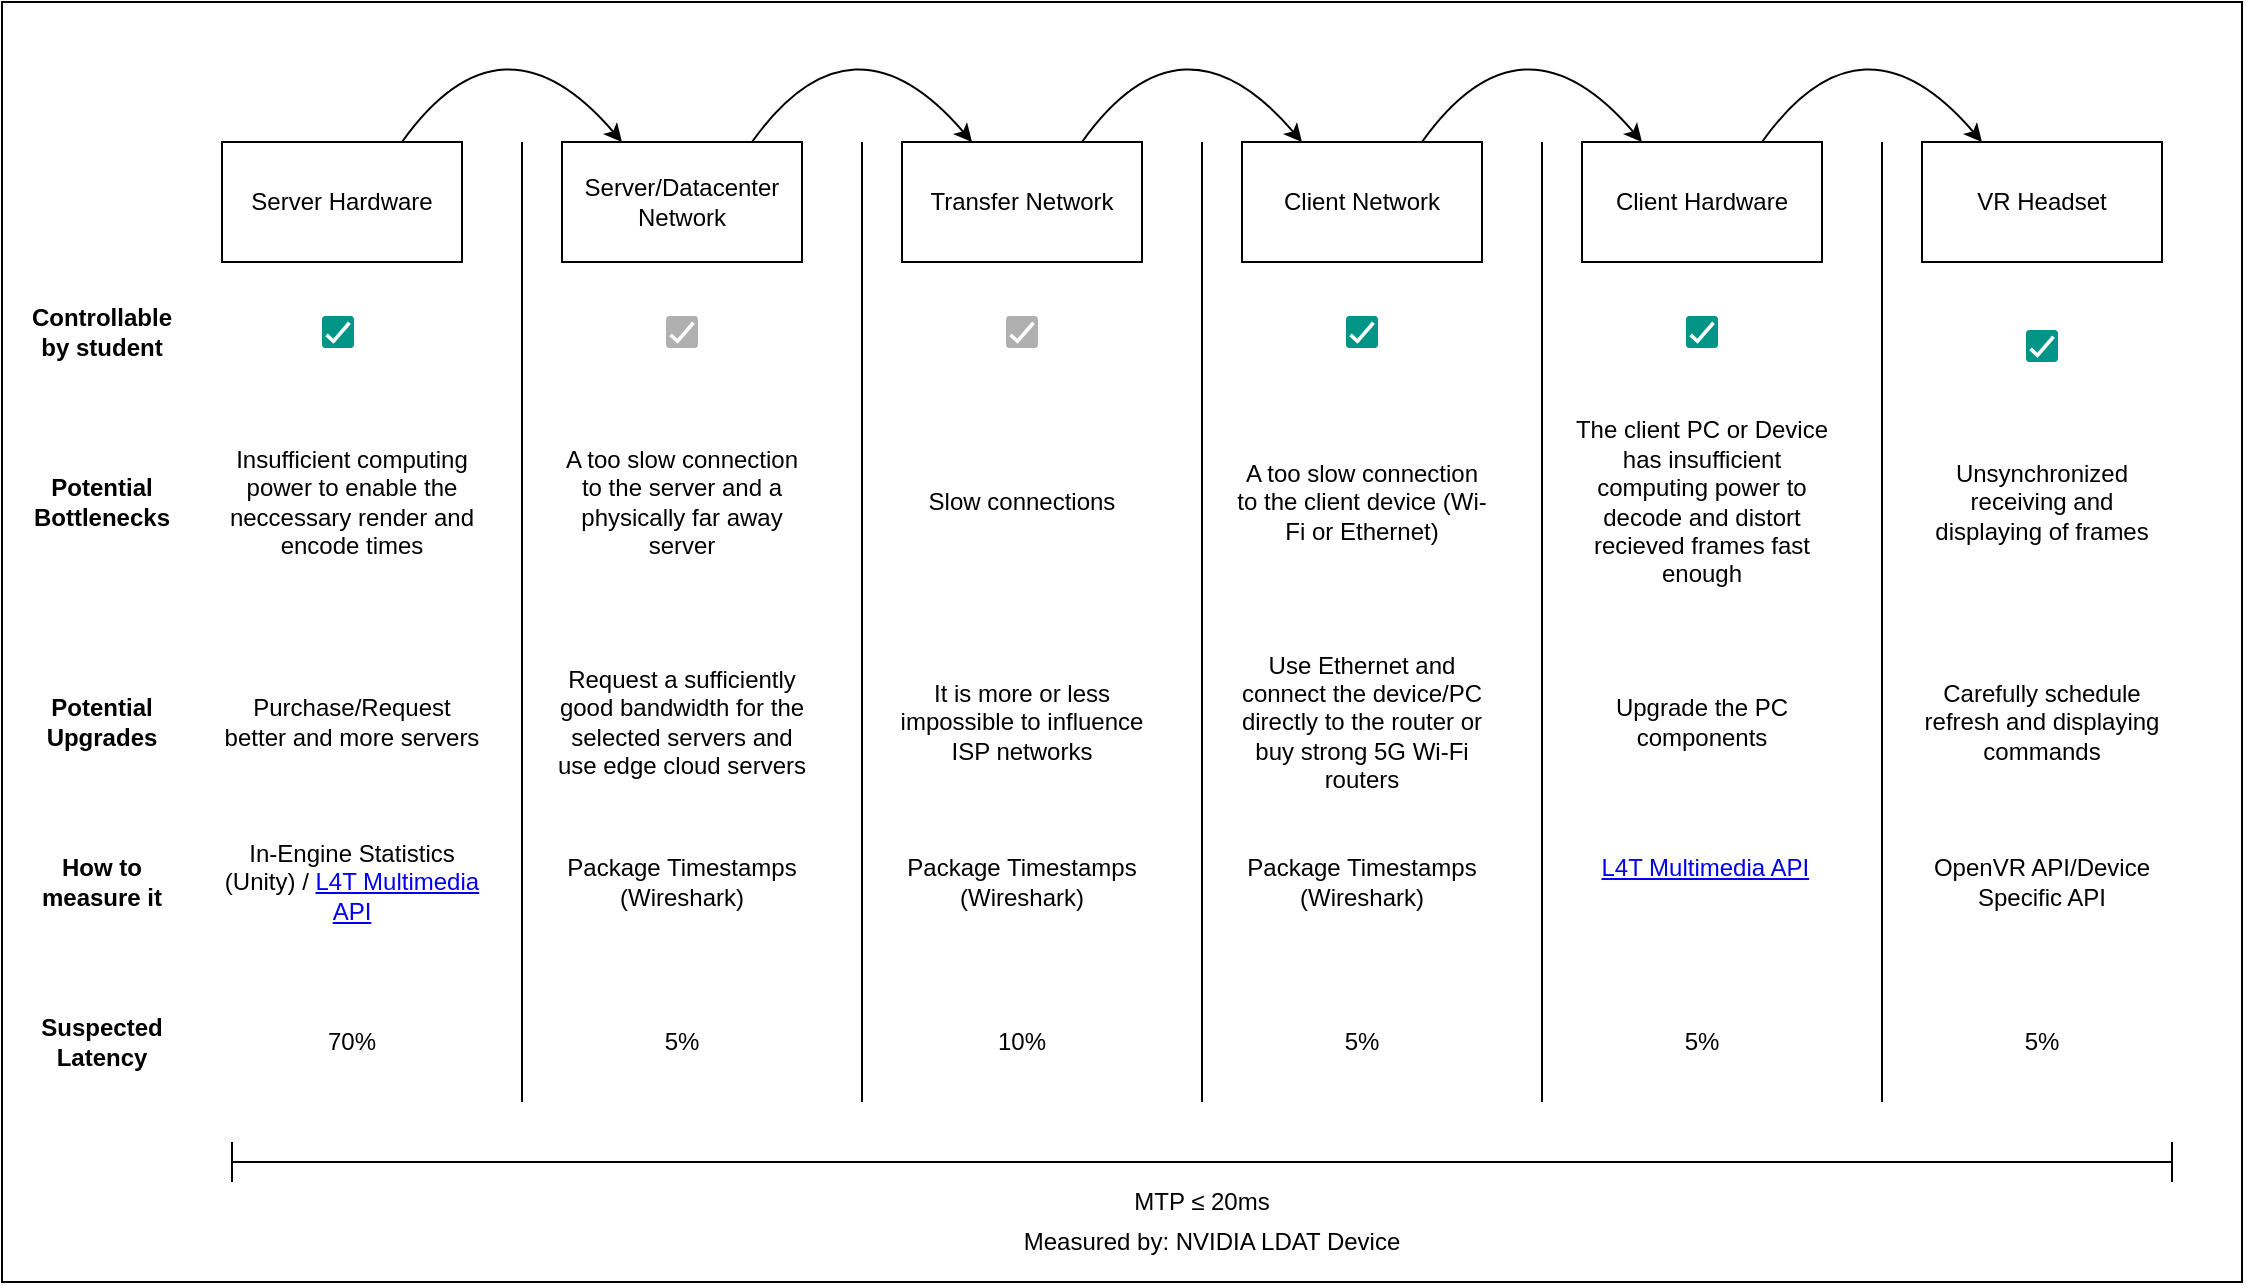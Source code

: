 <mxfile version="13.4.5" type="device"><diagram id="y-oj2zkLZZu2A5FHLkty" name="Page-1"><mxGraphModel dx="2272" dy="735" grid="1" gridSize="10" guides="1" tooltips="1" connect="1" arrows="1" fold="1" page="1" pageScale="1" pageWidth="850" pageHeight="1100" math="0" shadow="0"><root><mxCell id="0"/><mxCell id="1" parent="0"/><mxCell id="PkPkPgOYo2pzOUE8t-4g-73" value="" style="rounded=0;whiteSpace=wrap;html=1;fillColor=#ffffff;gradientColor=none;" parent="1" vertex="1"><mxGeometry x="-60" y="50" width="1120" height="640" as="geometry"/></mxCell><mxCell id="PkPkPgOYo2pzOUE8t-4g-1" value="Server Hardware" style="rounded=0;whiteSpace=wrap;html=1;" parent="1" vertex="1"><mxGeometry x="50" y="120" width="120" height="60" as="geometry"/></mxCell><mxCell id="PkPkPgOYo2pzOUE8t-4g-2" value="Server/Datacenter Network" style="rounded=0;whiteSpace=wrap;html=1;" parent="1" vertex="1"><mxGeometry x="220" y="120" width="120" height="60" as="geometry"/></mxCell><mxCell id="PkPkPgOYo2pzOUE8t-4g-3" value="Transfer Network" style="rounded=0;whiteSpace=wrap;html=1;" parent="1" vertex="1"><mxGeometry x="390" y="120" width="120" height="60" as="geometry"/></mxCell><mxCell id="PkPkPgOYo2pzOUE8t-4g-4" value="Client Network" style="rounded=0;whiteSpace=wrap;html=1;" parent="1" vertex="1"><mxGeometry x="560" y="120" width="120" height="60" as="geometry"/></mxCell><mxCell id="PkPkPgOYo2pzOUE8t-4g-5" value="Client Hardware" style="rounded=0;whiteSpace=wrap;html=1;" parent="1" vertex="1"><mxGeometry x="730" y="120" width="120" height="60" as="geometry"/></mxCell><mxCell id="PkPkPgOYo2pzOUE8t-4g-6" value="VR Headset" style="rounded=0;whiteSpace=wrap;html=1;" parent="1" vertex="1"><mxGeometry x="900" y="120" width="120" height="60" as="geometry"/></mxCell><mxCell id="PkPkPgOYo2pzOUE8t-4g-8" value="" style="curved=1;endArrow=classic;html=1;entryX=0.25;entryY=0;entryDx=0;entryDy=0;exitX=0.75;exitY=0;exitDx=0;exitDy=0;" parent="1" source="PkPkPgOYo2pzOUE8t-4g-1" target="PkPkPgOYo2pzOUE8t-4g-2" edge="1"><mxGeometry width="50" height="50" relative="1" as="geometry"><mxPoint x="180" y="120" as="sourcePoint"/><mxPoint x="230" y="70" as="targetPoint"/><Array as="points"><mxPoint x="190" y="50"/></Array></mxGeometry></mxCell><mxCell id="PkPkPgOYo2pzOUE8t-4g-14" value="" style="curved=1;endArrow=classic;html=1;entryX=0.25;entryY=0;entryDx=0;entryDy=0;exitX=0.75;exitY=0;exitDx=0;exitDy=0;" parent="1" edge="1"><mxGeometry width="50" height="50" relative="1" as="geometry"><mxPoint x="315" y="120" as="sourcePoint"/><mxPoint x="425" y="120" as="targetPoint"/><Array as="points"><mxPoint x="365" y="50"/></Array></mxGeometry></mxCell><mxCell id="PkPkPgOYo2pzOUE8t-4g-15" value="" style="curved=1;endArrow=classic;html=1;entryX=0.25;entryY=0;entryDx=0;entryDy=0;exitX=0.75;exitY=0;exitDx=0;exitDy=0;" parent="1" edge="1"><mxGeometry width="50" height="50" relative="1" as="geometry"><mxPoint x="480" y="120" as="sourcePoint"/><mxPoint x="590" y="120" as="targetPoint"/><Array as="points"><mxPoint x="530" y="50"/></Array></mxGeometry></mxCell><mxCell id="PkPkPgOYo2pzOUE8t-4g-16" value="" style="curved=1;endArrow=classic;html=1;entryX=0.25;entryY=0;entryDx=0;entryDy=0;exitX=0.75;exitY=0;exitDx=0;exitDy=0;" parent="1" edge="1"><mxGeometry width="50" height="50" relative="1" as="geometry"><mxPoint x="650" y="120" as="sourcePoint"/><mxPoint x="760" y="120" as="targetPoint"/><Array as="points"><mxPoint x="700" y="50"/></Array></mxGeometry></mxCell><mxCell id="PkPkPgOYo2pzOUE8t-4g-17" value="" style="curved=1;endArrow=classic;html=1;entryX=0.25;entryY=0;entryDx=0;entryDy=0;exitX=0.75;exitY=0;exitDx=0;exitDy=0;" parent="1" edge="1"><mxGeometry width="50" height="50" relative="1" as="geometry"><mxPoint x="820" y="120" as="sourcePoint"/><mxPoint x="930" y="120" as="targetPoint"/><Array as="points"><mxPoint x="870" y="50"/></Array></mxGeometry></mxCell><mxCell id="PkPkPgOYo2pzOUE8t-4g-26" value="" style="dashed=0;labelPosition=right;align=left;shape=mxgraph.gmdl.checkbox;strokeColor=none;fillColor=#009587;strokeWidth=2;aspect=fixed;" parent="1" vertex="1"><mxGeometry x="100" y="207" width="16" height="16" as="geometry"/></mxCell><mxCell id="PkPkPgOYo2pzOUE8t-4g-27" value="" style="dashed=0;labelPosition=right;align=left;shape=mxgraph.gmdl.checkbox;strokeColor=none;fillColor=#B0B0B0;strokeWidth=2;aspect=fixed;" parent="1" vertex="1"><mxGeometry x="272" y="207" width="16" height="16" as="geometry"/></mxCell><mxCell id="PkPkPgOYo2pzOUE8t-4g-30" value="&lt;b&gt;Controllable&lt;br&gt;by student&lt;/b&gt;" style="text;html=1;strokeColor=none;fillColor=none;align=center;verticalAlign=middle;whiteSpace=wrap;rounded=0;" parent="1" vertex="1"><mxGeometry x="-50" y="200" width="80" height="30" as="geometry"/></mxCell><mxCell id="PkPkPgOYo2pzOUE8t-4g-31" value="" style="dashed=0;labelPosition=right;align=left;shape=mxgraph.gmdl.checkbox;strokeColor=none;fillColor=#B0B0B0;strokeWidth=2;aspect=fixed;" parent="1" vertex="1"><mxGeometry x="442" y="207" width="16" height="16" as="geometry"/></mxCell><mxCell id="PkPkPgOYo2pzOUE8t-4g-32" value="" style="dashed=0;labelPosition=right;align=left;shape=mxgraph.gmdl.checkbox;strokeColor=none;fillColor=#009587;strokeWidth=2;aspect=fixed;" parent="1" vertex="1"><mxGeometry x="612" y="207" width="16" height="16" as="geometry"/></mxCell><mxCell id="PkPkPgOYo2pzOUE8t-4g-33" value="" style="dashed=0;labelPosition=right;align=left;shape=mxgraph.gmdl.checkbox;strokeColor=none;fillColor=#009587;strokeWidth=2;aspect=fixed;" parent="1" vertex="1"><mxGeometry x="782" y="207" width="16" height="16" as="geometry"/></mxCell><mxCell id="PkPkPgOYo2pzOUE8t-4g-34" value="" style="dashed=0;labelPosition=right;align=left;shape=mxgraph.gmdl.checkbox;strokeColor=none;fillColor=#009587;strokeWidth=2;aspect=fixed;" parent="1" vertex="1"><mxGeometry x="952" y="214" width="16" height="16" as="geometry"/></mxCell><mxCell id="PkPkPgOYo2pzOUE8t-4g-35" value="&lt;b&gt;Potential&lt;br&gt;Bottlenecks&lt;/b&gt;" style="text;html=1;strokeColor=none;fillColor=none;align=center;verticalAlign=middle;whiteSpace=wrap;rounded=0;" parent="1" vertex="1"><mxGeometry x="-50" y="285" width="80" height="30" as="geometry"/></mxCell><mxCell id="PkPkPgOYo2pzOUE8t-4g-37" value="&lt;b&gt;Potential&lt;br&gt;Upgrades&lt;/b&gt;" style="text;html=1;strokeColor=none;fillColor=none;align=center;verticalAlign=middle;whiteSpace=wrap;rounded=0;" parent="1" vertex="1"><mxGeometry x="-50" y="395" width="80" height="30" as="geometry"/></mxCell><mxCell id="PkPkPgOYo2pzOUE8t-4g-38" value="&lt;b&gt;How to&lt;br&gt;measure it&lt;/b&gt;" style="text;html=1;strokeColor=none;fillColor=none;align=center;verticalAlign=middle;whiteSpace=wrap;rounded=0;" parent="1" vertex="1"><mxGeometry x="-50" y="475" width="80" height="30" as="geometry"/></mxCell><mxCell id="PkPkPgOYo2pzOUE8t-4g-39" value="&lt;b&gt;Suspected&lt;br&gt;Latency&lt;/b&gt;" style="text;html=1;strokeColor=none;fillColor=none;align=center;verticalAlign=middle;whiteSpace=wrap;rounded=0;" parent="1" vertex="1"><mxGeometry x="-50" y="555" width="80" height="30" as="geometry"/></mxCell><mxCell id="PkPkPgOYo2pzOUE8t-4g-40" value="" style="endArrow=none;html=1;" parent="1" edge="1"><mxGeometry width="50" height="50" relative="1" as="geometry"><mxPoint x="200" y="600" as="sourcePoint"/><mxPoint x="200" y="120" as="targetPoint"/></mxGeometry></mxCell><mxCell id="PkPkPgOYo2pzOUE8t-4g-41" value="" style="endArrow=none;html=1;" parent="1" edge="1"><mxGeometry width="50" height="50" relative="1" as="geometry"><mxPoint x="370" y="600" as="sourcePoint"/><mxPoint x="370" y="120" as="targetPoint"/></mxGeometry></mxCell><mxCell id="PkPkPgOYo2pzOUE8t-4g-42" value="" style="endArrow=none;html=1;" parent="1" edge="1"><mxGeometry width="50" height="50" relative="1" as="geometry"><mxPoint x="540" y="600" as="sourcePoint"/><mxPoint x="540" y="120" as="targetPoint"/></mxGeometry></mxCell><mxCell id="PkPkPgOYo2pzOUE8t-4g-43" value="" style="endArrow=none;html=1;" parent="1" edge="1"><mxGeometry width="50" height="50" relative="1" as="geometry"><mxPoint x="710" y="600" as="sourcePoint"/><mxPoint x="710" y="120" as="targetPoint"/></mxGeometry></mxCell><mxCell id="PkPkPgOYo2pzOUE8t-4g-44" value="" style="endArrow=none;html=1;" parent="1" edge="1"><mxGeometry width="50" height="50" relative="1" as="geometry"><mxPoint x="880" y="600" as="sourcePoint"/><mxPoint x="880" y="120" as="targetPoint"/></mxGeometry></mxCell><mxCell id="PkPkPgOYo2pzOUE8t-4g-45" value="Insufficient computing power to enable the neccessary render and encode times" style="text;html=1;strokeColor=none;fillColor=none;align=center;verticalAlign=middle;whiteSpace=wrap;rounded=0;" parent="1" vertex="1"><mxGeometry x="50" y="270" width="130" height="60" as="geometry"/></mxCell><mxCell id="PkPkPgOYo2pzOUE8t-4g-47" value="Purchase/Request better and more servers" style="text;html=1;strokeColor=none;fillColor=none;align=center;verticalAlign=middle;whiteSpace=wrap;rounded=0;" parent="1" vertex="1"><mxGeometry x="50" y="380" width="130" height="60" as="geometry"/></mxCell><mxCell id="PkPkPgOYo2pzOUE8t-4g-48" value="70%" style="text;html=1;strokeColor=none;fillColor=none;align=center;verticalAlign=middle;whiteSpace=wrap;rounded=0;" parent="1" vertex="1"><mxGeometry x="50" y="540" width="130" height="60" as="geometry"/></mxCell><mxCell id="PkPkPgOYo2pzOUE8t-4g-49" value="In-Engine Statistics (Unity) /  &lt;a href=&quot;https://developer.nvidia.com/embedded/downloads#?search=l4t%20multimedia%20api&quot;&gt;L4T Multimedia API&lt;/a&gt;" style="text;html=1;strokeColor=none;fillColor=none;align=center;verticalAlign=middle;whiteSpace=wrap;rounded=0;" parent="1" vertex="1"><mxGeometry x="50" y="460" width="130" height="60" as="geometry"/></mxCell><mxCell id="PkPkPgOYo2pzOUE8t-4g-50" value="A too slow connection to the server and a physically far away server" style="text;html=1;strokeColor=none;fillColor=none;align=center;verticalAlign=middle;whiteSpace=wrap;rounded=0;" parent="1" vertex="1"><mxGeometry x="215" y="270" width="130" height="60" as="geometry"/></mxCell><mxCell id="PkPkPgOYo2pzOUE8t-4g-51" value="Request a sufficiently good bandwidth for the selected servers and use edge cloud servers" style="text;html=1;strokeColor=none;fillColor=none;align=center;verticalAlign=middle;whiteSpace=wrap;rounded=0;" parent="1" vertex="1"><mxGeometry x="215" y="380" width="130" height="60" as="geometry"/></mxCell><mxCell id="PkPkPgOYo2pzOUE8t-4g-52" value="5%" style="text;html=1;strokeColor=none;fillColor=none;align=center;verticalAlign=middle;whiteSpace=wrap;rounded=0;" parent="1" vertex="1"><mxGeometry x="215" y="540" width="130" height="60" as="geometry"/></mxCell><mxCell id="PkPkPgOYo2pzOUE8t-4g-53" value="&lt;div&gt;Package Timestamps&lt;/div&gt;(Wireshark)" style="text;html=1;strokeColor=none;fillColor=none;align=center;verticalAlign=middle;whiteSpace=wrap;rounded=0;" parent="1" vertex="1"><mxGeometry x="215" y="460" width="130" height="60" as="geometry"/></mxCell><mxCell id="PkPkPgOYo2pzOUE8t-4g-54" value="Slow connections" style="text;html=1;strokeColor=none;fillColor=none;align=center;verticalAlign=middle;whiteSpace=wrap;rounded=0;" parent="1" vertex="1"><mxGeometry x="385" y="270" width="130" height="60" as="geometry"/></mxCell><mxCell id="PkPkPgOYo2pzOUE8t-4g-55" value="It is more or less impossible to influence ISP networks" style="text;html=1;strokeColor=none;fillColor=none;align=center;verticalAlign=middle;whiteSpace=wrap;rounded=0;" parent="1" vertex="1"><mxGeometry x="385" y="380" width="130" height="60" as="geometry"/></mxCell><mxCell id="PkPkPgOYo2pzOUE8t-4g-56" value="10%" style="text;html=1;strokeColor=none;fillColor=none;align=center;verticalAlign=middle;whiteSpace=wrap;rounded=0;" parent="1" vertex="1"><mxGeometry x="385" y="540" width="130" height="60" as="geometry"/></mxCell><mxCell id="PkPkPgOYo2pzOUE8t-4g-57" value="&lt;div&gt;Package Timestamps&lt;/div&gt;(Wireshark)" style="text;html=1;strokeColor=none;fillColor=none;align=center;verticalAlign=middle;whiteSpace=wrap;rounded=0;" parent="1" vertex="1"><mxGeometry x="385" y="460" width="130" height="60" as="geometry"/></mxCell><mxCell id="PkPkPgOYo2pzOUE8t-4g-58" value="A too slow connection to the client device (Wi-Fi or Ethernet)" style="text;html=1;strokeColor=none;fillColor=none;align=center;verticalAlign=middle;whiteSpace=wrap;rounded=0;" parent="1" vertex="1"><mxGeometry x="555" y="270" width="130" height="60" as="geometry"/></mxCell><mxCell id="PkPkPgOYo2pzOUE8t-4g-59" value="Use Ethernet and connect the device/PC directly to the router or buy strong 5G Wi-Fi routers" style="text;html=1;strokeColor=none;fillColor=none;align=center;verticalAlign=middle;whiteSpace=wrap;rounded=0;" parent="1" vertex="1"><mxGeometry x="555" y="380" width="130" height="60" as="geometry"/></mxCell><mxCell id="PkPkPgOYo2pzOUE8t-4g-60" value="5%" style="text;html=1;strokeColor=none;fillColor=none;align=center;verticalAlign=middle;whiteSpace=wrap;rounded=0;" parent="1" vertex="1"><mxGeometry x="555" y="540" width="130" height="60" as="geometry"/></mxCell><mxCell id="PkPkPgOYo2pzOUE8t-4g-61" value="&lt;div&gt;Package Timestamps&lt;/div&gt;(Wireshark)" style="text;html=1;strokeColor=none;fillColor=none;align=center;verticalAlign=middle;whiteSpace=wrap;rounded=0;" parent="1" vertex="1"><mxGeometry x="555" y="460" width="130" height="60" as="geometry"/></mxCell><mxCell id="PkPkPgOYo2pzOUE8t-4g-62" value="The client PC or Device has insufficient computing power to decode and distort recieved frames fast enough" style="text;html=1;strokeColor=none;fillColor=none;align=center;verticalAlign=middle;whiteSpace=wrap;rounded=0;" parent="1" vertex="1"><mxGeometry x="725" y="270" width="130" height="60" as="geometry"/></mxCell><mxCell id="PkPkPgOYo2pzOUE8t-4g-63" value="Upgrade the PC components " style="text;html=1;strokeColor=none;fillColor=none;align=center;verticalAlign=middle;whiteSpace=wrap;rounded=0;" parent="1" vertex="1"><mxGeometry x="725" y="380" width="130" height="60" as="geometry"/></mxCell><mxCell id="PkPkPgOYo2pzOUE8t-4g-64" value="5%" style="text;html=1;strokeColor=none;fillColor=none;align=center;verticalAlign=middle;whiteSpace=wrap;rounded=0;" parent="1" vertex="1"><mxGeometry x="725" y="540" width="130" height="60" as="geometry"/></mxCell><mxCell id="PkPkPgOYo2pzOUE8t-4g-65" value="&amp;nbsp;&lt;a href=&quot;https://developer.nvidia.com/embedded/downloads#?search=l4t%20multimedia%20api&quot;&gt;L4T Multimedia API&lt;/a&gt;&lt;div&gt;&lt;br&gt;&lt;/div&gt;" style="text;html=1;strokeColor=none;fillColor=none;align=center;verticalAlign=middle;whiteSpace=wrap;rounded=0;" parent="1" vertex="1"><mxGeometry x="725" y="460" width="130" height="60" as="geometry"/></mxCell><mxCell id="PkPkPgOYo2pzOUE8t-4g-66" value="Unsynchronized receiving and displaying of frames" style="text;html=1;strokeColor=none;fillColor=none;align=center;verticalAlign=middle;whiteSpace=wrap;rounded=0;" parent="1" vertex="1"><mxGeometry x="895" y="270" width="130" height="60" as="geometry"/></mxCell><mxCell id="PkPkPgOYo2pzOUE8t-4g-67" value="Carefully schedule refresh and displaying commands" style="text;html=1;strokeColor=none;fillColor=none;align=center;verticalAlign=middle;whiteSpace=wrap;rounded=0;" parent="1" vertex="1"><mxGeometry x="895" y="380" width="130" height="60" as="geometry"/></mxCell><mxCell id="PkPkPgOYo2pzOUE8t-4g-68" value="5%" style="text;html=1;strokeColor=none;fillColor=none;align=center;verticalAlign=middle;whiteSpace=wrap;rounded=0;" parent="1" vertex="1"><mxGeometry x="895" y="540" width="130" height="60" as="geometry"/></mxCell><mxCell id="PkPkPgOYo2pzOUE8t-4g-69" value="OpenVR API/Device Specific API" style="text;html=1;strokeColor=none;fillColor=none;align=center;verticalAlign=middle;whiteSpace=wrap;rounded=0;" parent="1" vertex="1"><mxGeometry x="895" y="460" width="130" height="60" as="geometry"/></mxCell><mxCell id="PkPkPgOYo2pzOUE8t-4g-71" value="" style="shape=crossbar;whiteSpace=wrap;html=1;rounded=1;fillColor=#ffffff;gradientColor=none;" parent="1" vertex="1"><mxGeometry x="55" y="620" width="970" height="20" as="geometry"/></mxCell><mxCell id="PkPkPgOYo2pzOUE8t-4g-72" value="MTP ≤ 20ms" style="text;html=1;strokeColor=none;fillColor=none;align=center;verticalAlign=middle;whiteSpace=wrap;rounded=0;" parent="1" vertex="1"><mxGeometry x="490" y="640" width="100" height="20" as="geometry"/></mxCell><mxCell id="qcQPT0R7_DFrMmJejPWy-1" value="Measured by: NVIDIA LDAT Device" style="text;html=1;strokeColor=none;fillColor=none;align=center;verticalAlign=middle;whiteSpace=wrap;rounded=0;" vertex="1" parent="1"><mxGeometry x="380" y="660" width="330" height="20" as="geometry"/></mxCell></root></mxGraphModel></diagram></mxfile>